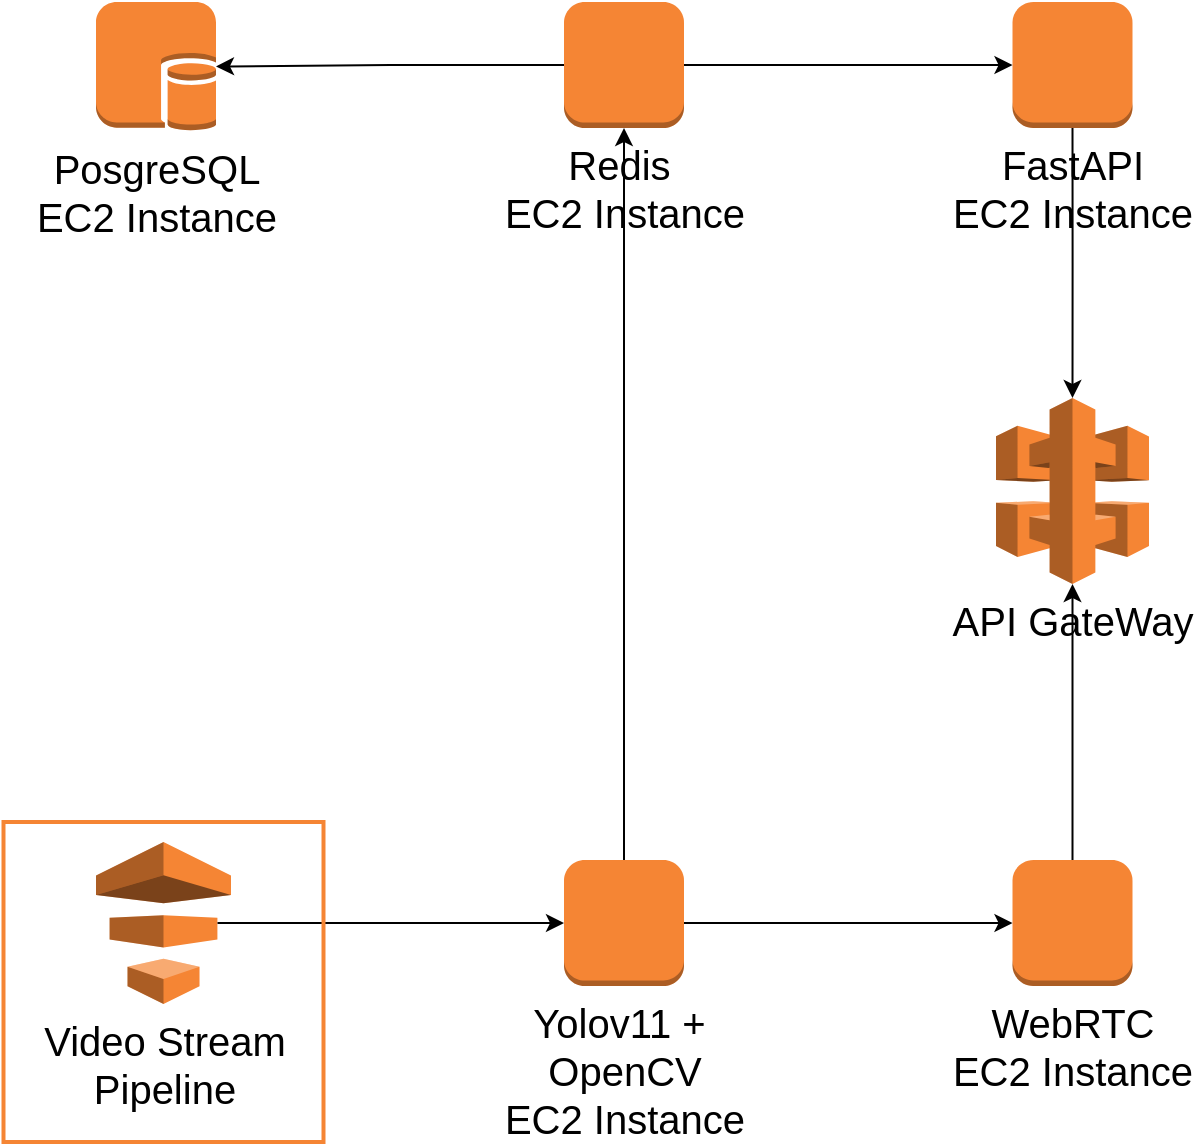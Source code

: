 <mxfile version="28.0.6">
  <diagram name="Página-1" id="yC8XF0StlJaor9zLUUnc">
    <mxGraphModel dx="1138" dy="651" grid="1" gridSize="10" guides="1" tooltips="1" connect="1" arrows="1" fold="1" page="1" pageScale="1" pageWidth="827" pageHeight="1169" math="0" shadow="0">
      <root>
        <mxCell id="0" />
        <mxCell id="1" parent="0" />
        <mxCell id="d3mRWl4xVi5wV-A9xvA9-2" value="&lt;font style=&quot;font-size: 20px;&quot;&gt;API GateWay&lt;/font&gt;" style="outlineConnect=0;dashed=0;verticalLabelPosition=bottom;verticalAlign=top;align=center;html=1;shape=mxgraph.aws3.api_gateway;fillColor=light-dark(#F58534,#4C0099);gradientColor=none;" parent="1" vertex="1">
          <mxGeometry x="600" y="468" width="76.5" height="93" as="geometry" />
        </mxCell>
        <mxCell id="d3mRWl4xVi5wV-A9xvA9-3" value="&lt;font style=&quot;font-size: 20px;&quot;&gt;Video Stream&lt;/font&gt;&lt;div&gt;&lt;font style=&quot;font-size: 20px;&quot;&gt;Pipeline&lt;/font&gt;&lt;/div&gt;" style="outlineConnect=0;dashed=0;verticalLabelPosition=bottom;verticalAlign=top;align=center;html=1;shape=mxgraph.aws3.data_pipeline;fillColor=light-dark(#F58534,#4C0099);gradientColor=none;" parent="1" vertex="1">
          <mxGeometry x="150" y="690" width="67.5" height="81" as="geometry" />
        </mxCell>
        <mxCell id="d3mRWl4xVi5wV-A9xvA9-4" value="&lt;font style=&quot;font-size: 20px;&quot;&gt;PosgreSQL&lt;/font&gt;&lt;div&gt;&lt;font style=&quot;font-size: 20px;&quot;&gt;EC2 Instance&lt;/font&gt;&lt;/div&gt;" style="outlineConnect=0;dashed=0;verticalLabelPosition=bottom;verticalAlign=top;align=center;html=1;shape=mxgraph.aws3.db_on_instance;fillColor=light-dark(#F58534,#4C0099);gradientColor=none;" parent="1" vertex="1">
          <mxGeometry x="150" y="270" width="60" height="64.5" as="geometry" />
        </mxCell>
        <mxCell id="vROcdcEqwfNTCg_DQ58N-3" style="edgeStyle=orthogonalEdgeStyle;rounded=0;orthogonalLoop=1;jettySize=auto;html=1;exitX=0.5;exitY=1;exitDx=0;exitDy=0;exitPerimeter=0;" edge="1" parent="1" source="d3mRWl4xVi5wV-A9xvA9-5" target="d3mRWl4xVi5wV-A9xvA9-2">
          <mxGeometry relative="1" as="geometry" />
        </mxCell>
        <mxCell id="d3mRWl4xVi5wV-A9xvA9-5" value="&lt;font style=&quot;font-size: 20px;&quot;&gt;FastAPI&lt;/font&gt;&lt;div&gt;&lt;font style=&quot;font-size: 20px;&quot;&gt;EC2 Instance&lt;/font&gt;&lt;/div&gt;" style="outlineConnect=0;dashed=0;verticalLabelPosition=bottom;verticalAlign=top;align=center;html=1;shape=mxgraph.aws3.instance;fillColor=light-dark(#F58534,#4C0099);gradientColor=none;" parent="1" vertex="1">
          <mxGeometry x="608.25" y="270" width="60" height="63" as="geometry" />
        </mxCell>
        <mxCell id="vROcdcEqwfNTCg_DQ58N-5" style="edgeStyle=orthogonalEdgeStyle;rounded=0;orthogonalLoop=1;jettySize=auto;html=1;exitX=1;exitY=0.5;exitDx=0;exitDy=0;exitPerimeter=0;" edge="1" parent="1" source="d3mRWl4xVi5wV-A9xvA9-6" target="d3mRWl4xVi5wV-A9xvA9-5">
          <mxGeometry relative="1" as="geometry" />
        </mxCell>
        <mxCell id="vROcdcEqwfNTCg_DQ58N-6" style="edgeStyle=orthogonalEdgeStyle;rounded=0;orthogonalLoop=1;jettySize=auto;html=1;exitX=0;exitY=0.5;exitDx=0;exitDy=0;exitPerimeter=0;" edge="1" parent="1" source="d3mRWl4xVi5wV-A9xvA9-6" target="d3mRWl4xVi5wV-A9xvA9-4">
          <mxGeometry relative="1" as="geometry" />
        </mxCell>
        <mxCell id="d3mRWl4xVi5wV-A9xvA9-6" value="&lt;font style=&quot;font-size: 20px;&quot;&gt;Redis&amp;nbsp;&lt;/font&gt;&lt;div&gt;&lt;font style=&quot;font-size: 20px;&quot;&gt;EC2 Instance&lt;/font&gt;&lt;/div&gt;" style="outlineConnect=0;dashed=0;verticalLabelPosition=bottom;verticalAlign=top;align=center;html=1;shape=mxgraph.aws3.instance;fillColor=light-dark(#F58534,#4C0099);gradientColor=none;" parent="1" vertex="1">
          <mxGeometry x="384" y="270" width="60" height="63" as="geometry" />
        </mxCell>
        <mxCell id="d3mRWl4xVi5wV-A9xvA9-7" value="&lt;font style=&quot;font-size: 20px;&quot;&gt;WebRTC&lt;/font&gt;&lt;div&gt;&lt;font style=&quot;font-size: 20px;&quot;&gt;EC2 Instance&lt;/font&gt;&lt;/div&gt;" style="outlineConnect=0;dashed=0;verticalLabelPosition=bottom;verticalAlign=top;align=center;html=1;shape=mxgraph.aws3.instance;fillColor=light-dark(#F58534,#4C0099);gradientColor=none;" parent="1" vertex="1">
          <mxGeometry x="608.25" y="699" width="60" height="63" as="geometry" />
        </mxCell>
        <mxCell id="vROcdcEqwfNTCg_DQ58N-4" style="edgeStyle=orthogonalEdgeStyle;rounded=0;orthogonalLoop=1;jettySize=auto;html=1;exitX=0.5;exitY=0;exitDx=0;exitDy=0;exitPerimeter=0;" edge="1" parent="1" source="d3mRWl4xVi5wV-A9xvA9-21" target="d3mRWl4xVi5wV-A9xvA9-6">
          <mxGeometry relative="1" as="geometry" />
        </mxCell>
        <mxCell id="d3mRWl4xVi5wV-A9xvA9-21" value="&lt;font style=&quot;font-size: 20px;&quot;&gt;Yolov11 +&amp;nbsp;&lt;/font&gt;&lt;div&gt;&lt;font style=&quot;font-size: 20px;&quot;&gt;OpenCV&lt;/font&gt;&lt;/div&gt;&lt;div&gt;&lt;font style=&quot;font-size: 20px;&quot;&gt;EC2 Instance&lt;/font&gt;&lt;/div&gt;" style="outlineConnect=0;dashed=0;verticalLabelPosition=bottom;verticalAlign=top;align=center;html=1;shape=mxgraph.aws3.instance;fillColor=light-dark(#F58534,#4C0099);gradientColor=none;" parent="1" vertex="1">
          <mxGeometry x="384" y="699" width="60" height="63" as="geometry" />
        </mxCell>
        <mxCell id="d3mRWl4xVi5wV-A9xvA9-24" style="edgeStyle=orthogonalEdgeStyle;rounded=0;orthogonalLoop=1;jettySize=auto;html=1;exitX=1;exitY=0.5;exitDx=0;exitDy=0;exitPerimeter=0;entryX=0;entryY=0.5;entryDx=0;entryDy=0;entryPerimeter=0;" parent="1" source="d3mRWl4xVi5wV-A9xvA9-21" target="d3mRWl4xVi5wV-A9xvA9-7" edge="1">
          <mxGeometry relative="1" as="geometry" />
        </mxCell>
        <mxCell id="d3mRWl4xVi5wV-A9xvA9-27" style="edgeStyle=orthogonalEdgeStyle;rounded=0;orthogonalLoop=1;jettySize=auto;html=1;exitX=0.9;exitY=0.5;exitDx=0;exitDy=0;exitPerimeter=0;entryX=0;entryY=0.5;entryDx=0;entryDy=0;entryPerimeter=0;" parent="1" source="d3mRWl4xVi5wV-A9xvA9-3" target="d3mRWl4xVi5wV-A9xvA9-21" edge="1">
          <mxGeometry relative="1" as="geometry" />
        </mxCell>
        <mxCell id="vROcdcEqwfNTCg_DQ58N-2" style="edgeStyle=orthogonalEdgeStyle;rounded=0;orthogonalLoop=1;jettySize=auto;html=1;exitX=0.5;exitY=0;exitDx=0;exitDy=0;exitPerimeter=0;entryX=0.5;entryY=1;entryDx=0;entryDy=0;entryPerimeter=0;" edge="1" parent="1" source="d3mRWl4xVi5wV-A9xvA9-7" target="d3mRWl4xVi5wV-A9xvA9-2">
          <mxGeometry relative="1" as="geometry" />
        </mxCell>
        <mxCell id="vROcdcEqwfNTCg_DQ58N-7" value="" style="whiteSpace=wrap;html=1;aspect=fixed;fillColor=none;fontColor=#ffffff;strokeColor=light-dark(#F58534,#4C0099);strokeWidth=2;" vertex="1" parent="1">
          <mxGeometry x="103.75" y="680" width="160" height="160" as="geometry" />
        </mxCell>
      </root>
    </mxGraphModel>
  </diagram>
</mxfile>
